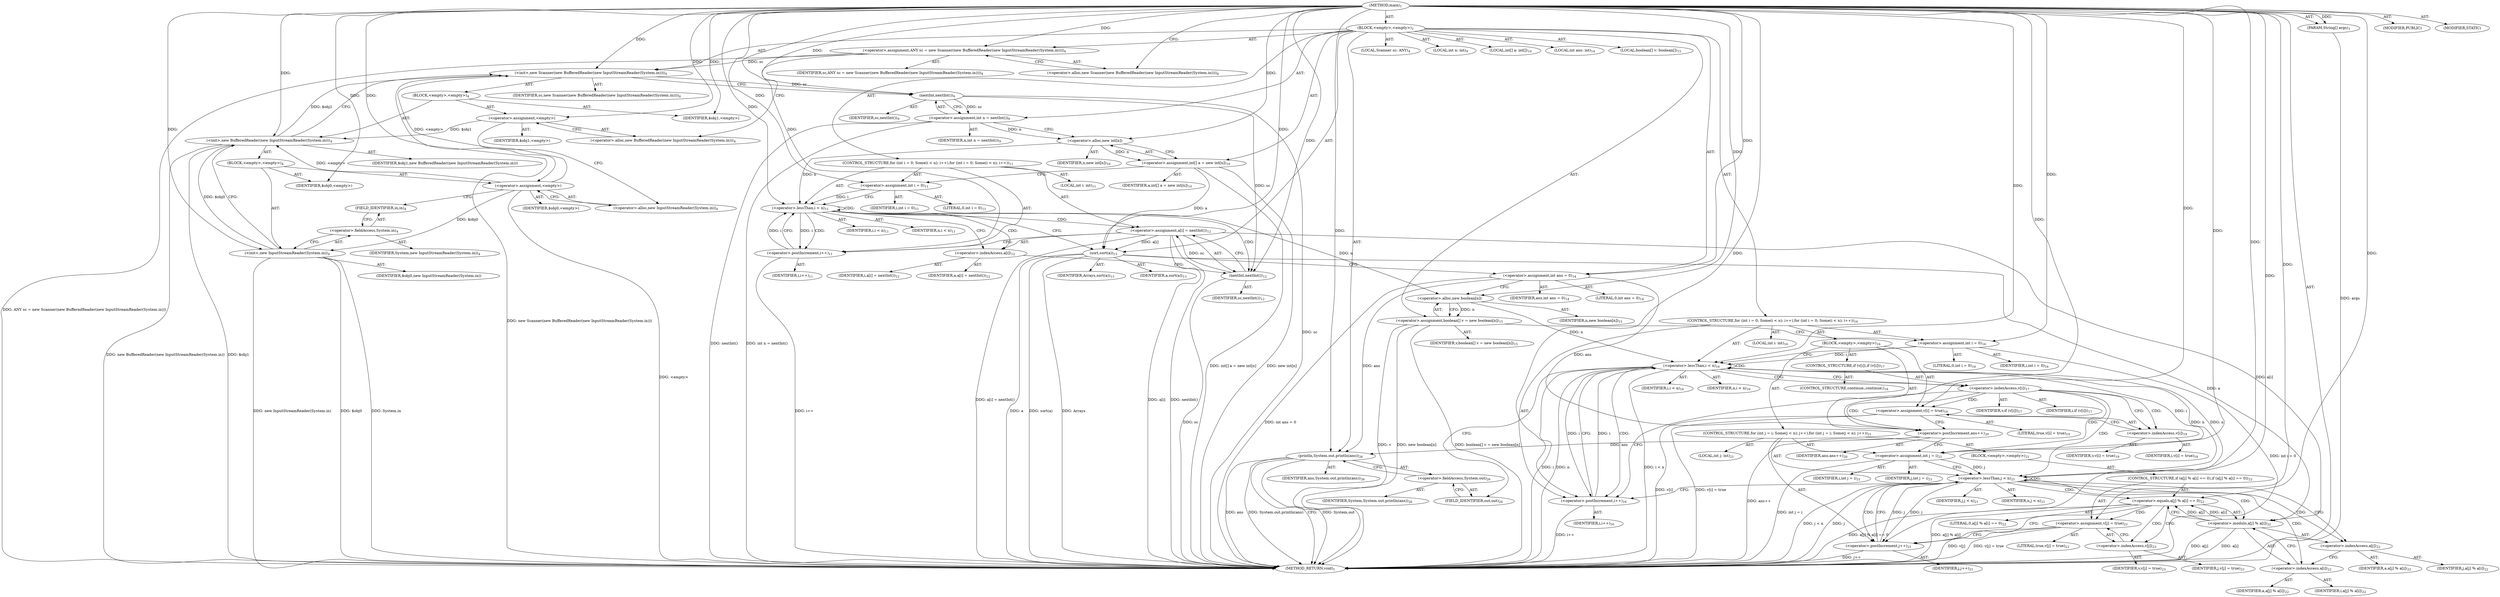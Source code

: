 digraph "main" {  
"19" [label = <(METHOD,main)<SUB>1</SUB>> ]
"20" [label = <(PARAM,String[] args)<SUB>1</SUB>> ]
"21" [label = <(BLOCK,&lt;empty&gt;,&lt;empty&gt;)<SUB>1</SUB>> ]
"4" [label = <(LOCAL,Scanner sc: ANY)<SUB>4</SUB>> ]
"22" [label = <(&lt;operator&gt;.assignment,ANY sc = new Scanner(new BufferedReader(new InputStreamReader(System.in))))<SUB>4</SUB>> ]
"23" [label = <(IDENTIFIER,sc,ANY sc = new Scanner(new BufferedReader(new InputStreamReader(System.in))))<SUB>4</SUB>> ]
"24" [label = <(&lt;operator&gt;.alloc,new Scanner(new BufferedReader(new InputStreamReader(System.in))))<SUB>4</SUB>> ]
"25" [label = <(&lt;init&gt;,new Scanner(new BufferedReader(new InputStreamReader(System.in))))<SUB>4</SUB>> ]
"3" [label = <(IDENTIFIER,sc,new Scanner(new BufferedReader(new InputStreamReader(System.in))))<SUB>4</SUB>> ]
"26" [label = <(BLOCK,&lt;empty&gt;,&lt;empty&gt;)<SUB>4</SUB>> ]
"27" [label = <(&lt;operator&gt;.assignment,&lt;empty&gt;)> ]
"28" [label = <(IDENTIFIER,$obj1,&lt;empty&gt;)> ]
"29" [label = <(&lt;operator&gt;.alloc,new BufferedReader(new InputStreamReader(System.in)))<SUB>4</SUB>> ]
"30" [label = <(&lt;init&gt;,new BufferedReader(new InputStreamReader(System.in)))<SUB>4</SUB>> ]
"31" [label = <(IDENTIFIER,$obj1,new BufferedReader(new InputStreamReader(System.in)))> ]
"32" [label = <(BLOCK,&lt;empty&gt;,&lt;empty&gt;)<SUB>4</SUB>> ]
"33" [label = <(&lt;operator&gt;.assignment,&lt;empty&gt;)> ]
"34" [label = <(IDENTIFIER,$obj0,&lt;empty&gt;)> ]
"35" [label = <(&lt;operator&gt;.alloc,new InputStreamReader(System.in))<SUB>4</SUB>> ]
"36" [label = <(&lt;init&gt;,new InputStreamReader(System.in))<SUB>4</SUB>> ]
"37" [label = <(IDENTIFIER,$obj0,new InputStreamReader(System.in))> ]
"38" [label = <(&lt;operator&gt;.fieldAccess,System.in)<SUB>4</SUB>> ]
"39" [label = <(IDENTIFIER,System,new InputStreamReader(System.in))<SUB>4</SUB>> ]
"40" [label = <(FIELD_IDENTIFIER,in,in)<SUB>4</SUB>> ]
"41" [label = <(IDENTIFIER,$obj0,&lt;empty&gt;)> ]
"42" [label = <(IDENTIFIER,$obj1,&lt;empty&gt;)> ]
"43" [label = <(LOCAL,int n: int)<SUB>9</SUB>> ]
"44" [label = <(&lt;operator&gt;.assignment,int n = nextInt())<SUB>9</SUB>> ]
"45" [label = <(IDENTIFIER,n,int n = nextInt())<SUB>9</SUB>> ]
"46" [label = <(nextInt,nextInt())<SUB>9</SUB>> ]
"47" [label = <(IDENTIFIER,sc,nextInt())<SUB>9</SUB>> ]
"48" [label = <(LOCAL,int[] a: int[])<SUB>10</SUB>> ]
"49" [label = <(&lt;operator&gt;.assignment,int[] a = new int[n])<SUB>10</SUB>> ]
"50" [label = <(IDENTIFIER,a,int[] a = new int[n])<SUB>10</SUB>> ]
"51" [label = <(&lt;operator&gt;.alloc,new int[n])> ]
"52" [label = <(IDENTIFIER,n,new int[n])<SUB>10</SUB>> ]
"53" [label = <(CONTROL_STRUCTURE,for (int i = 0; Some(i &lt; n); i++),for (int i = 0; Some(i &lt; n); i++))<SUB>11</SUB>> ]
"54" [label = <(LOCAL,int i: int)<SUB>11</SUB>> ]
"55" [label = <(&lt;operator&gt;.assignment,int i = 0)<SUB>11</SUB>> ]
"56" [label = <(IDENTIFIER,i,int i = 0)<SUB>11</SUB>> ]
"57" [label = <(LITERAL,0,int i = 0)<SUB>11</SUB>> ]
"58" [label = <(&lt;operator&gt;.lessThan,i &lt; n)<SUB>11</SUB>> ]
"59" [label = <(IDENTIFIER,i,i &lt; n)<SUB>11</SUB>> ]
"60" [label = <(IDENTIFIER,n,i &lt; n)<SUB>11</SUB>> ]
"61" [label = <(&lt;operator&gt;.postIncrement,i++)<SUB>11</SUB>> ]
"62" [label = <(IDENTIFIER,i,i++)<SUB>11</SUB>> ]
"63" [label = <(&lt;operator&gt;.assignment,a[i] = nextInt())<SUB>12</SUB>> ]
"64" [label = <(&lt;operator&gt;.indexAccess,a[i])<SUB>12</SUB>> ]
"65" [label = <(IDENTIFIER,a,a[i] = nextInt())<SUB>12</SUB>> ]
"66" [label = <(IDENTIFIER,i,a[i] = nextInt())<SUB>12</SUB>> ]
"67" [label = <(nextInt,nextInt())<SUB>12</SUB>> ]
"68" [label = <(IDENTIFIER,sc,nextInt())<SUB>12</SUB>> ]
"69" [label = <(sort,sort(a))<SUB>13</SUB>> ]
"70" [label = <(IDENTIFIER,Arrays,sort(a))<SUB>13</SUB>> ]
"71" [label = <(IDENTIFIER,a,sort(a))<SUB>13</SUB>> ]
"72" [label = <(LOCAL,int ans: int)<SUB>14</SUB>> ]
"73" [label = <(&lt;operator&gt;.assignment,int ans = 0)<SUB>14</SUB>> ]
"74" [label = <(IDENTIFIER,ans,int ans = 0)<SUB>14</SUB>> ]
"75" [label = <(LITERAL,0,int ans = 0)<SUB>14</SUB>> ]
"76" [label = <(LOCAL,boolean[] v: boolean[])<SUB>15</SUB>> ]
"77" [label = <(&lt;operator&gt;.assignment,boolean[] v = new boolean[n])<SUB>15</SUB>> ]
"78" [label = <(IDENTIFIER,v,boolean[] v = new boolean[n])<SUB>15</SUB>> ]
"79" [label = <(&lt;operator&gt;.alloc,new boolean[n])> ]
"80" [label = <(IDENTIFIER,n,new boolean[n])<SUB>15</SUB>> ]
"81" [label = <(CONTROL_STRUCTURE,for (int i = 0; Some(i &lt; n); i++),for (int i = 0; Some(i &lt; n); i++))<SUB>16</SUB>> ]
"82" [label = <(LOCAL,int i: int)<SUB>16</SUB>> ]
"83" [label = <(&lt;operator&gt;.assignment,int i = 0)<SUB>16</SUB>> ]
"84" [label = <(IDENTIFIER,i,int i = 0)<SUB>16</SUB>> ]
"85" [label = <(LITERAL,0,int i = 0)<SUB>16</SUB>> ]
"86" [label = <(&lt;operator&gt;.lessThan,i &lt; n)<SUB>16</SUB>> ]
"87" [label = <(IDENTIFIER,i,i &lt; n)<SUB>16</SUB>> ]
"88" [label = <(IDENTIFIER,n,i &lt; n)<SUB>16</SUB>> ]
"89" [label = <(&lt;operator&gt;.postIncrement,i++)<SUB>16</SUB>> ]
"90" [label = <(IDENTIFIER,i,i++)<SUB>16</SUB>> ]
"91" [label = <(BLOCK,&lt;empty&gt;,&lt;empty&gt;)<SUB>16</SUB>> ]
"92" [label = <(CONTROL_STRUCTURE,if (v[i]),if (v[i]))<SUB>17</SUB>> ]
"93" [label = <(&lt;operator&gt;.indexAccess,v[i])<SUB>17</SUB>> ]
"94" [label = <(IDENTIFIER,v,if (v[i]))<SUB>17</SUB>> ]
"95" [label = <(IDENTIFIER,i,if (v[i]))<SUB>17</SUB>> ]
"96" [label = <(CONTROL_STRUCTURE,continue;,continue;)<SUB>18</SUB>> ]
"97" [label = <(&lt;operator&gt;.assignment,v[i] = true)<SUB>19</SUB>> ]
"98" [label = <(&lt;operator&gt;.indexAccess,v[i])<SUB>19</SUB>> ]
"99" [label = <(IDENTIFIER,v,v[i] = true)<SUB>19</SUB>> ]
"100" [label = <(IDENTIFIER,i,v[i] = true)<SUB>19</SUB>> ]
"101" [label = <(LITERAL,true,v[i] = true)<SUB>19</SUB>> ]
"102" [label = <(&lt;operator&gt;.postIncrement,ans++)<SUB>20</SUB>> ]
"103" [label = <(IDENTIFIER,ans,ans++)<SUB>20</SUB>> ]
"104" [label = <(CONTROL_STRUCTURE,for (int j = i; Some(j &lt; n); j++),for (int j = i; Some(j &lt; n); j++))<SUB>21</SUB>> ]
"105" [label = <(LOCAL,int j: int)<SUB>21</SUB>> ]
"106" [label = <(&lt;operator&gt;.assignment,int j = i)<SUB>21</SUB>> ]
"107" [label = <(IDENTIFIER,j,int j = i)<SUB>21</SUB>> ]
"108" [label = <(IDENTIFIER,i,int j = i)<SUB>21</SUB>> ]
"109" [label = <(&lt;operator&gt;.lessThan,j &lt; n)<SUB>21</SUB>> ]
"110" [label = <(IDENTIFIER,j,j &lt; n)<SUB>21</SUB>> ]
"111" [label = <(IDENTIFIER,n,j &lt; n)<SUB>21</SUB>> ]
"112" [label = <(&lt;operator&gt;.postIncrement,j++)<SUB>21</SUB>> ]
"113" [label = <(IDENTIFIER,j,j++)<SUB>21</SUB>> ]
"114" [label = <(BLOCK,&lt;empty&gt;,&lt;empty&gt;)<SUB>21</SUB>> ]
"115" [label = <(CONTROL_STRUCTURE,if (a[j] % a[i] == 0),if (a[j] % a[i] == 0))<SUB>22</SUB>> ]
"116" [label = <(&lt;operator&gt;.equals,a[j] % a[i] == 0)<SUB>22</SUB>> ]
"117" [label = <(&lt;operator&gt;.modulo,a[j] % a[i])<SUB>22</SUB>> ]
"118" [label = <(&lt;operator&gt;.indexAccess,a[j])<SUB>22</SUB>> ]
"119" [label = <(IDENTIFIER,a,a[j] % a[i])<SUB>22</SUB>> ]
"120" [label = <(IDENTIFIER,j,a[j] % a[i])<SUB>22</SUB>> ]
"121" [label = <(&lt;operator&gt;.indexAccess,a[i])<SUB>22</SUB>> ]
"122" [label = <(IDENTIFIER,a,a[j] % a[i])<SUB>22</SUB>> ]
"123" [label = <(IDENTIFIER,i,a[j] % a[i])<SUB>22</SUB>> ]
"124" [label = <(LITERAL,0,a[j] % a[i] == 0)<SUB>22</SUB>> ]
"125" [label = <(&lt;operator&gt;.assignment,v[j] = true)<SUB>23</SUB>> ]
"126" [label = <(&lt;operator&gt;.indexAccess,v[j])<SUB>23</SUB>> ]
"127" [label = <(IDENTIFIER,v,v[j] = true)<SUB>23</SUB>> ]
"128" [label = <(IDENTIFIER,j,v[j] = true)<SUB>23</SUB>> ]
"129" [label = <(LITERAL,true,v[j] = true)<SUB>23</SUB>> ]
"130" [label = <(println,System.out.println(ans))<SUB>26</SUB>> ]
"131" [label = <(&lt;operator&gt;.fieldAccess,System.out)<SUB>26</SUB>> ]
"132" [label = <(IDENTIFIER,System,System.out.println(ans))<SUB>26</SUB>> ]
"133" [label = <(FIELD_IDENTIFIER,out,out)<SUB>26</SUB>> ]
"134" [label = <(IDENTIFIER,ans,System.out.println(ans))<SUB>26</SUB>> ]
"135" [label = <(MODIFIER,PUBLIC)> ]
"136" [label = <(MODIFIER,STATIC)> ]
"137" [label = <(METHOD_RETURN,void)<SUB>1</SUB>> ]
  "19" -> "20"  [ label = "AST: "] 
  "19" -> "21"  [ label = "AST: "] 
  "19" -> "135"  [ label = "AST: "] 
  "19" -> "136"  [ label = "AST: "] 
  "19" -> "137"  [ label = "AST: "] 
  "21" -> "4"  [ label = "AST: "] 
  "21" -> "22"  [ label = "AST: "] 
  "21" -> "25"  [ label = "AST: "] 
  "21" -> "43"  [ label = "AST: "] 
  "21" -> "44"  [ label = "AST: "] 
  "21" -> "48"  [ label = "AST: "] 
  "21" -> "49"  [ label = "AST: "] 
  "21" -> "53"  [ label = "AST: "] 
  "21" -> "69"  [ label = "AST: "] 
  "21" -> "72"  [ label = "AST: "] 
  "21" -> "73"  [ label = "AST: "] 
  "21" -> "76"  [ label = "AST: "] 
  "21" -> "77"  [ label = "AST: "] 
  "21" -> "81"  [ label = "AST: "] 
  "21" -> "130"  [ label = "AST: "] 
  "22" -> "23"  [ label = "AST: "] 
  "22" -> "24"  [ label = "AST: "] 
  "25" -> "3"  [ label = "AST: "] 
  "25" -> "26"  [ label = "AST: "] 
  "26" -> "27"  [ label = "AST: "] 
  "26" -> "30"  [ label = "AST: "] 
  "26" -> "42"  [ label = "AST: "] 
  "27" -> "28"  [ label = "AST: "] 
  "27" -> "29"  [ label = "AST: "] 
  "30" -> "31"  [ label = "AST: "] 
  "30" -> "32"  [ label = "AST: "] 
  "32" -> "33"  [ label = "AST: "] 
  "32" -> "36"  [ label = "AST: "] 
  "32" -> "41"  [ label = "AST: "] 
  "33" -> "34"  [ label = "AST: "] 
  "33" -> "35"  [ label = "AST: "] 
  "36" -> "37"  [ label = "AST: "] 
  "36" -> "38"  [ label = "AST: "] 
  "38" -> "39"  [ label = "AST: "] 
  "38" -> "40"  [ label = "AST: "] 
  "44" -> "45"  [ label = "AST: "] 
  "44" -> "46"  [ label = "AST: "] 
  "46" -> "47"  [ label = "AST: "] 
  "49" -> "50"  [ label = "AST: "] 
  "49" -> "51"  [ label = "AST: "] 
  "51" -> "52"  [ label = "AST: "] 
  "53" -> "54"  [ label = "AST: "] 
  "53" -> "55"  [ label = "AST: "] 
  "53" -> "58"  [ label = "AST: "] 
  "53" -> "61"  [ label = "AST: "] 
  "53" -> "63"  [ label = "AST: "] 
  "55" -> "56"  [ label = "AST: "] 
  "55" -> "57"  [ label = "AST: "] 
  "58" -> "59"  [ label = "AST: "] 
  "58" -> "60"  [ label = "AST: "] 
  "61" -> "62"  [ label = "AST: "] 
  "63" -> "64"  [ label = "AST: "] 
  "63" -> "67"  [ label = "AST: "] 
  "64" -> "65"  [ label = "AST: "] 
  "64" -> "66"  [ label = "AST: "] 
  "67" -> "68"  [ label = "AST: "] 
  "69" -> "70"  [ label = "AST: "] 
  "69" -> "71"  [ label = "AST: "] 
  "73" -> "74"  [ label = "AST: "] 
  "73" -> "75"  [ label = "AST: "] 
  "77" -> "78"  [ label = "AST: "] 
  "77" -> "79"  [ label = "AST: "] 
  "79" -> "80"  [ label = "AST: "] 
  "81" -> "82"  [ label = "AST: "] 
  "81" -> "83"  [ label = "AST: "] 
  "81" -> "86"  [ label = "AST: "] 
  "81" -> "89"  [ label = "AST: "] 
  "81" -> "91"  [ label = "AST: "] 
  "83" -> "84"  [ label = "AST: "] 
  "83" -> "85"  [ label = "AST: "] 
  "86" -> "87"  [ label = "AST: "] 
  "86" -> "88"  [ label = "AST: "] 
  "89" -> "90"  [ label = "AST: "] 
  "91" -> "92"  [ label = "AST: "] 
  "91" -> "97"  [ label = "AST: "] 
  "91" -> "102"  [ label = "AST: "] 
  "91" -> "104"  [ label = "AST: "] 
  "92" -> "93"  [ label = "AST: "] 
  "92" -> "96"  [ label = "AST: "] 
  "93" -> "94"  [ label = "AST: "] 
  "93" -> "95"  [ label = "AST: "] 
  "97" -> "98"  [ label = "AST: "] 
  "97" -> "101"  [ label = "AST: "] 
  "98" -> "99"  [ label = "AST: "] 
  "98" -> "100"  [ label = "AST: "] 
  "102" -> "103"  [ label = "AST: "] 
  "104" -> "105"  [ label = "AST: "] 
  "104" -> "106"  [ label = "AST: "] 
  "104" -> "109"  [ label = "AST: "] 
  "104" -> "112"  [ label = "AST: "] 
  "104" -> "114"  [ label = "AST: "] 
  "106" -> "107"  [ label = "AST: "] 
  "106" -> "108"  [ label = "AST: "] 
  "109" -> "110"  [ label = "AST: "] 
  "109" -> "111"  [ label = "AST: "] 
  "112" -> "113"  [ label = "AST: "] 
  "114" -> "115"  [ label = "AST: "] 
  "115" -> "116"  [ label = "AST: "] 
  "115" -> "125"  [ label = "AST: "] 
  "116" -> "117"  [ label = "AST: "] 
  "116" -> "124"  [ label = "AST: "] 
  "117" -> "118"  [ label = "AST: "] 
  "117" -> "121"  [ label = "AST: "] 
  "118" -> "119"  [ label = "AST: "] 
  "118" -> "120"  [ label = "AST: "] 
  "121" -> "122"  [ label = "AST: "] 
  "121" -> "123"  [ label = "AST: "] 
  "125" -> "126"  [ label = "AST: "] 
  "125" -> "129"  [ label = "AST: "] 
  "126" -> "127"  [ label = "AST: "] 
  "126" -> "128"  [ label = "AST: "] 
  "130" -> "131"  [ label = "AST: "] 
  "130" -> "134"  [ label = "AST: "] 
  "131" -> "132"  [ label = "AST: "] 
  "131" -> "133"  [ label = "AST: "] 
  "22" -> "29"  [ label = "CFG: "] 
  "25" -> "46"  [ label = "CFG: "] 
  "44" -> "51"  [ label = "CFG: "] 
  "49" -> "55"  [ label = "CFG: "] 
  "69" -> "73"  [ label = "CFG: "] 
  "73" -> "79"  [ label = "CFG: "] 
  "77" -> "83"  [ label = "CFG: "] 
  "130" -> "137"  [ label = "CFG: "] 
  "24" -> "22"  [ label = "CFG: "] 
  "46" -> "44"  [ label = "CFG: "] 
  "51" -> "49"  [ label = "CFG: "] 
  "55" -> "58"  [ label = "CFG: "] 
  "58" -> "64"  [ label = "CFG: "] 
  "58" -> "69"  [ label = "CFG: "] 
  "61" -> "58"  [ label = "CFG: "] 
  "63" -> "61"  [ label = "CFG: "] 
  "79" -> "77"  [ label = "CFG: "] 
  "83" -> "86"  [ label = "CFG: "] 
  "86" -> "93"  [ label = "CFG: "] 
  "86" -> "133"  [ label = "CFG: "] 
  "89" -> "86"  [ label = "CFG: "] 
  "131" -> "130"  [ label = "CFG: "] 
  "27" -> "35"  [ label = "CFG: "] 
  "30" -> "25"  [ label = "CFG: "] 
  "64" -> "67"  [ label = "CFG: "] 
  "67" -> "63"  [ label = "CFG: "] 
  "97" -> "102"  [ label = "CFG: "] 
  "102" -> "106"  [ label = "CFG: "] 
  "133" -> "131"  [ label = "CFG: "] 
  "29" -> "27"  [ label = "CFG: "] 
  "93" -> "89"  [ label = "CFG: "] 
  "93" -> "98"  [ label = "CFG: "] 
  "98" -> "97"  [ label = "CFG: "] 
  "106" -> "109"  [ label = "CFG: "] 
  "109" -> "118"  [ label = "CFG: "] 
  "109" -> "89"  [ label = "CFG: "] 
  "112" -> "109"  [ label = "CFG: "] 
  "33" -> "40"  [ label = "CFG: "] 
  "36" -> "30"  [ label = "CFG: "] 
  "35" -> "33"  [ label = "CFG: "] 
  "38" -> "36"  [ label = "CFG: "] 
  "116" -> "126"  [ label = "CFG: "] 
  "116" -> "112"  [ label = "CFG: "] 
  "125" -> "112"  [ label = "CFG: "] 
  "40" -> "38"  [ label = "CFG: "] 
  "117" -> "116"  [ label = "CFG: "] 
  "126" -> "125"  [ label = "CFG: "] 
  "118" -> "121"  [ label = "CFG: "] 
  "121" -> "117"  [ label = "CFG: "] 
  "19" -> "24"  [ label = "CFG: "] 
  "20" -> "137"  [ label = "DDG: args"] 
  "22" -> "137"  [ label = "DDG: ANY sc = new Scanner(new BufferedReader(new InputStreamReader(System.in)))"] 
  "30" -> "137"  [ label = "DDG: $obj1"] 
  "33" -> "137"  [ label = "DDG: &lt;empty&gt;"] 
  "36" -> "137"  [ label = "DDG: $obj0"] 
  "36" -> "137"  [ label = "DDG: System.in"] 
  "36" -> "137"  [ label = "DDG: new InputStreamReader(System.in)"] 
  "30" -> "137"  [ label = "DDG: new BufferedReader(new InputStreamReader(System.in))"] 
  "25" -> "137"  [ label = "DDG: new Scanner(new BufferedReader(new InputStreamReader(System.in)))"] 
  "46" -> "137"  [ label = "DDG: sc"] 
  "44" -> "137"  [ label = "DDG: nextInt()"] 
  "44" -> "137"  [ label = "DDG: int n = nextInt()"] 
  "49" -> "137"  [ label = "DDG: new int[n]"] 
  "49" -> "137"  [ label = "DDG: int[] a = new int[n]"] 
  "69" -> "137"  [ label = "DDG: a"] 
  "69" -> "137"  [ label = "DDG: sort(a)"] 
  "73" -> "137"  [ label = "DDG: int ans = 0"] 
  "77" -> "137"  [ label = "DDG: v"] 
  "77" -> "137"  [ label = "DDG: new boolean[n]"] 
  "77" -> "137"  [ label = "DDG: boolean[] v = new boolean[n]"] 
  "83" -> "137"  [ label = "DDG: int i = 0"] 
  "86" -> "137"  [ label = "DDG: i"] 
  "86" -> "137"  [ label = "DDG: n"] 
  "86" -> "137"  [ label = "DDG: i &lt; n"] 
  "130" -> "137"  [ label = "DDG: System.out"] 
  "130" -> "137"  [ label = "DDG: ans"] 
  "130" -> "137"  [ label = "DDG: System.out.println(ans)"] 
  "97" -> "137"  [ label = "DDG: v[i]"] 
  "97" -> "137"  [ label = "DDG: v[i] = true"] 
  "102" -> "137"  [ label = "DDG: ans++"] 
  "106" -> "137"  [ label = "DDG: int j = i"] 
  "109" -> "137"  [ label = "DDG: j"] 
  "109" -> "137"  [ label = "DDG: j &lt; n"] 
  "117" -> "137"  [ label = "DDG: a[j]"] 
  "117" -> "137"  [ label = "DDG: a[i]"] 
  "116" -> "137"  [ label = "DDG: a[j] % a[i]"] 
  "116" -> "137"  [ label = "DDG: a[j] % a[i] == 0"] 
  "125" -> "137"  [ label = "DDG: v[j]"] 
  "125" -> "137"  [ label = "DDG: v[j] = true"] 
  "112" -> "137"  [ label = "DDG: j++"] 
  "89" -> "137"  [ label = "DDG: i++"] 
  "63" -> "137"  [ label = "DDG: a[i]"] 
  "67" -> "137"  [ label = "DDG: sc"] 
  "63" -> "137"  [ label = "DDG: nextInt()"] 
  "63" -> "137"  [ label = "DDG: a[i] = nextInt()"] 
  "61" -> "137"  [ label = "DDG: i++"] 
  "69" -> "137"  [ label = "DDG: Arrays"] 
  "19" -> "20"  [ label = "DDG: "] 
  "19" -> "22"  [ label = "DDG: "] 
  "46" -> "44"  [ label = "DDG: sc"] 
  "51" -> "49"  [ label = "DDG: n"] 
  "19" -> "73"  [ label = "DDG: "] 
  "79" -> "77"  [ label = "DDG: n"] 
  "22" -> "25"  [ label = "DDG: sc"] 
  "19" -> "25"  [ label = "DDG: "] 
  "33" -> "25"  [ label = "DDG: &lt;empty&gt;"] 
  "30" -> "25"  [ label = "DDG: $obj1"] 
  "19" -> "55"  [ label = "DDG: "] 
  "67" -> "63"  [ label = "DDG: sc"] 
  "19" -> "69"  [ label = "DDG: "] 
  "49" -> "69"  [ label = "DDG: a"] 
  "63" -> "69"  [ label = "DDG: a[i]"] 
  "19" -> "83"  [ label = "DDG: "] 
  "73" -> "130"  [ label = "DDG: ans"] 
  "102" -> "130"  [ label = "DDG: ans"] 
  "19" -> "130"  [ label = "DDG: "] 
  "19" -> "27"  [ label = "DDG: "] 
  "19" -> "42"  [ label = "DDG: "] 
  "25" -> "46"  [ label = "DDG: sc"] 
  "19" -> "46"  [ label = "DDG: "] 
  "44" -> "51"  [ label = "DDG: n"] 
  "19" -> "51"  [ label = "DDG: "] 
  "55" -> "58"  [ label = "DDG: i"] 
  "61" -> "58"  [ label = "DDG: i"] 
  "19" -> "58"  [ label = "DDG: "] 
  "51" -> "58"  [ label = "DDG: n"] 
  "58" -> "61"  [ label = "DDG: i"] 
  "19" -> "61"  [ label = "DDG: "] 
  "58" -> "79"  [ label = "DDG: n"] 
  "19" -> "79"  [ label = "DDG: "] 
  "83" -> "86"  [ label = "DDG: i"] 
  "89" -> "86"  [ label = "DDG: i"] 
  "19" -> "86"  [ label = "DDG: "] 
  "79" -> "86"  [ label = "DDG: n"] 
  "109" -> "86"  [ label = "DDG: n"] 
  "86" -> "89"  [ label = "DDG: i"] 
  "19" -> "89"  [ label = "DDG: "] 
  "19" -> "97"  [ label = "DDG: "] 
  "27" -> "30"  [ label = "DDG: $obj1"] 
  "19" -> "30"  [ label = "DDG: "] 
  "33" -> "30"  [ label = "DDG: &lt;empty&gt;"] 
  "36" -> "30"  [ label = "DDG: $obj0"] 
  "46" -> "67"  [ label = "DDG: sc"] 
  "19" -> "67"  [ label = "DDG: "] 
  "73" -> "102"  [ label = "DDG: ans"] 
  "19" -> "102"  [ label = "DDG: "] 
  "86" -> "106"  [ label = "DDG: i"] 
  "19" -> "106"  [ label = "DDG: "] 
  "19" -> "33"  [ label = "DDG: "] 
  "19" -> "41"  [ label = "DDG: "] 
  "106" -> "109"  [ label = "DDG: j"] 
  "112" -> "109"  [ label = "DDG: j"] 
  "19" -> "109"  [ label = "DDG: "] 
  "86" -> "109"  [ label = "DDG: n"] 
  "109" -> "112"  [ label = "DDG: j"] 
  "19" -> "112"  [ label = "DDG: "] 
  "33" -> "36"  [ label = "DDG: $obj0"] 
  "19" -> "36"  [ label = "DDG: "] 
  "19" -> "125"  [ label = "DDG: "] 
  "117" -> "116"  [ label = "DDG: a[j]"] 
  "117" -> "116"  [ label = "DDG: a[i]"] 
  "19" -> "116"  [ label = "DDG: "] 
  "69" -> "117"  [ label = "DDG: a"] 
  "63" -> "117"  [ label = "DDG: a[i]"] 
  "58" -> "64"  [ label = "CDG: "] 
  "58" -> "67"  [ label = "CDG: "] 
  "58" -> "58"  [ label = "CDG: "] 
  "58" -> "61"  [ label = "CDG: "] 
  "58" -> "63"  [ label = "CDG: "] 
  "86" -> "89"  [ label = "CDG: "] 
  "86" -> "93"  [ label = "CDG: "] 
  "86" -> "86"  [ label = "CDG: "] 
  "93" -> "98"  [ label = "CDG: "] 
  "93" -> "102"  [ label = "CDG: "] 
  "93" -> "106"  [ label = "CDG: "] 
  "93" -> "97"  [ label = "CDG: "] 
  "93" -> "109"  [ label = "CDG: "] 
  "109" -> "116"  [ label = "CDG: "] 
  "109" -> "121"  [ label = "CDG: "] 
  "109" -> "112"  [ label = "CDG: "] 
  "109" -> "118"  [ label = "CDG: "] 
  "109" -> "117"  [ label = "CDG: "] 
  "109" -> "109"  [ label = "CDG: "] 
  "116" -> "126"  [ label = "CDG: "] 
  "116" -> "125"  [ label = "CDG: "] 
}
